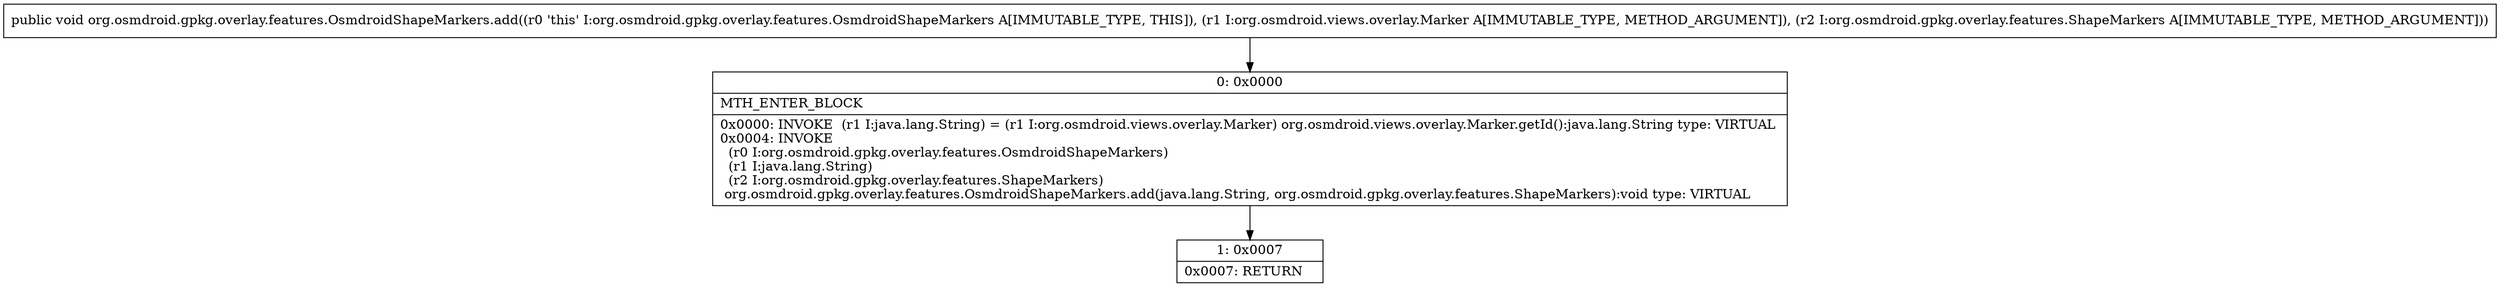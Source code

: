 digraph "CFG fororg.osmdroid.gpkg.overlay.features.OsmdroidShapeMarkers.add(Lorg\/osmdroid\/views\/overlay\/Marker;Lorg\/osmdroid\/gpkg\/overlay\/features\/ShapeMarkers;)V" {
Node_0 [shape=record,label="{0\:\ 0x0000|MTH_ENTER_BLOCK\l|0x0000: INVOKE  (r1 I:java.lang.String) = (r1 I:org.osmdroid.views.overlay.Marker) org.osmdroid.views.overlay.Marker.getId():java.lang.String type: VIRTUAL \l0x0004: INVOKE  \l  (r0 I:org.osmdroid.gpkg.overlay.features.OsmdroidShapeMarkers)\l  (r1 I:java.lang.String)\l  (r2 I:org.osmdroid.gpkg.overlay.features.ShapeMarkers)\l org.osmdroid.gpkg.overlay.features.OsmdroidShapeMarkers.add(java.lang.String, org.osmdroid.gpkg.overlay.features.ShapeMarkers):void type: VIRTUAL \l}"];
Node_1 [shape=record,label="{1\:\ 0x0007|0x0007: RETURN   \l}"];
MethodNode[shape=record,label="{public void org.osmdroid.gpkg.overlay.features.OsmdroidShapeMarkers.add((r0 'this' I:org.osmdroid.gpkg.overlay.features.OsmdroidShapeMarkers A[IMMUTABLE_TYPE, THIS]), (r1 I:org.osmdroid.views.overlay.Marker A[IMMUTABLE_TYPE, METHOD_ARGUMENT]), (r2 I:org.osmdroid.gpkg.overlay.features.ShapeMarkers A[IMMUTABLE_TYPE, METHOD_ARGUMENT])) }"];
MethodNode -> Node_0;
Node_0 -> Node_1;
}

